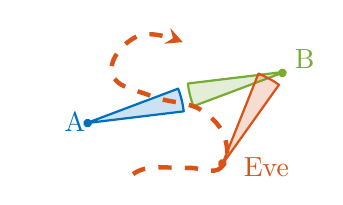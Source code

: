 %!TEX root = ../mmTrace_poster.tex

\definecolor{c77ac30}{RGB}{119,172,48}
\definecolor{c0072bd}{RGB}{0,114,189}
\definecolor{c0070bd}{RGB}{0,112,189}
\definecolor{cd95319}{RGB}{217,83,25}


\begin{tikzpicture}[y=0.80pt, x=0.8pt,yscale=-1, inner sep=0pt, outer sep=0pt]
\begin{scope}[shift={(-164.451,-314.995)}]
  \path[cm={{0.85,0.526,-0.526,0.85,(0.0,0.0)}},fill=c77ac30,line
    join=round,line cap=butt,miter limit=4.00,even odd rule,line width=0.070pt]
    (404.911,147.87) circle (0.055cm);
  \path[cm={{-0.936,0.352,-0.352,-0.936,(0.0,0.0)}},draw=c77ac30,fill=c77ac30,line
    join=round,line cap=round,miter limit=4.00,fill opacity=0.200,even odd
    rule,line width=0.800pt] (-87.212,-410.676)arc(0.000:13.720:44.189) --
    (-131.402,-410.676) -- cycle;
  \path[color=c0072bd,line join=miter,line cap=butt,line width=0.800pt]
    (168,365.303) node[above right] (text6336) {A};
  \path[cm={{0.933,-0.36,0.36,0.933,(0.0,0.0)}},fill=c0072bd,line
    join=round,line cap=butt,miter limit=4.00,even odd rule,line width=0.070pt]
    (36.359,401.316) circle (0.055cm);
  \path[color=c77ac30,line join=miter,line cap=butt,line width=0.800pt]
    (272,336.51) node[above right] (text6336-6) {B};
  \path[cm={{0.936,-0.352,0.352,0.936,(0.0,0.0)}},draw=c0070bd,fill=c0070bd,line
    join=round,line cap=round,miter limit=4.00,fill opacity=0.200,even odd
    rule,line width=0.800pt] (83.578,400.832)arc(0.000:13.720:44.189) --
    (39.388,400.832) -- cycle;
  \path[color=cd95319,line join=miter,line cap=butt,line width=0.800pt]
    (248.995,385.304) node[above right] (text6336-2) {Eve};
  \begin{scope}[cm={{-0.477,0.879,-0.879,-0.477,(726.949,316.461)}}]
    \path[cm={{-0.988,0.155,-0.155,-0.988,(0.0,0.0)}},fill=cd95319,line
      join=round,line cap=butt,miter limit=4.00,even odd rule,line width=0.070pt]
      (-222.749,-438.281) circle (0.055cm);
    \path[cm={{-0.993,-0.122,-0.122,0.993,(0.0,0.0)}},draw=cd95319,fill=cd95319,line
      join=round,line cap=round,miter limit=4.00,fill opacity=0.200,even odd
      rule,line width=0.800pt] (-290.562,360.056)arc(-0.000:13.720:44.189) --
      (-334.752,360.056) -- cycle;
  \end{scope}
  \path[draw=cd95319,color=cd95319,dash pattern=on 4.80pt off 4.80pt,line join=miter,line
    cap=butt,miter limit=4.00,even odd rule,line width=1.600pt, arrows=->, >=stealth]
    (198.959,384.394) .. controls (205.054,379.523) and (216.198,381.927) ..
    (222.815,381.531) .. controls (229.432,381.136) and (234.878,384.724) ..
    (238.56,381.531) .. controls (242.242,378.338) and (241.878,373.042) ..
    (240.469,368.172) .. controls (239.059,363.303) and (235.143,358.89) ..
    (229.495,355.29) .. controls (223.847,351.689) and (213.786,351.952) ..
    (207.07,349.087) .. controls (200.355,346.223) and (190.823,345.288) ..
    (189.417,338.591) .. controls (188.01,331.894) and (195.098,324.564) ..
    (201.345,321.891) .. controls (207.591,319.219) and (221.384,324.754) ..
    (221.384,324.754);
\end{scope}

\end{tikzpicture}

